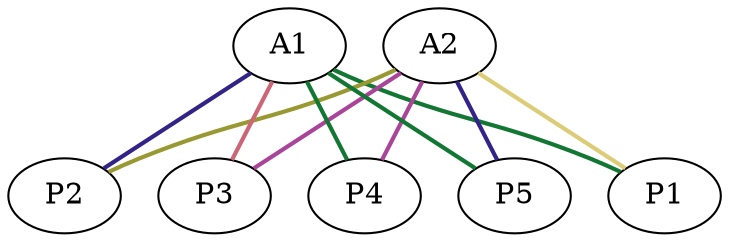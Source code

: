 graph {
	graph [rankdir=BT]
	A1
	A2
	P1
	P1 -- A1 [color="#117733" style=bold]
	P1 -- A2 [color="#DDCC77" style=bold]
	P2
	P2 -- A2 [color="#999933" style=bold]
	P2 -- A1 [color="#332288" style=bold]
	P3
	P3 -- A2 [color="#AA4499" style=bold]
	P3 -- A1 [color="#CC6677" style=bold]
	P4
	P4 -- A1 [color="#117733" style=bold]
	P4 -- A2 [color="#AA4499" style=bold]
	P5
	P5 -- A1 [color="#117733" style=bold]
	P5 -- A2 [color="#332288" style=bold]
}
